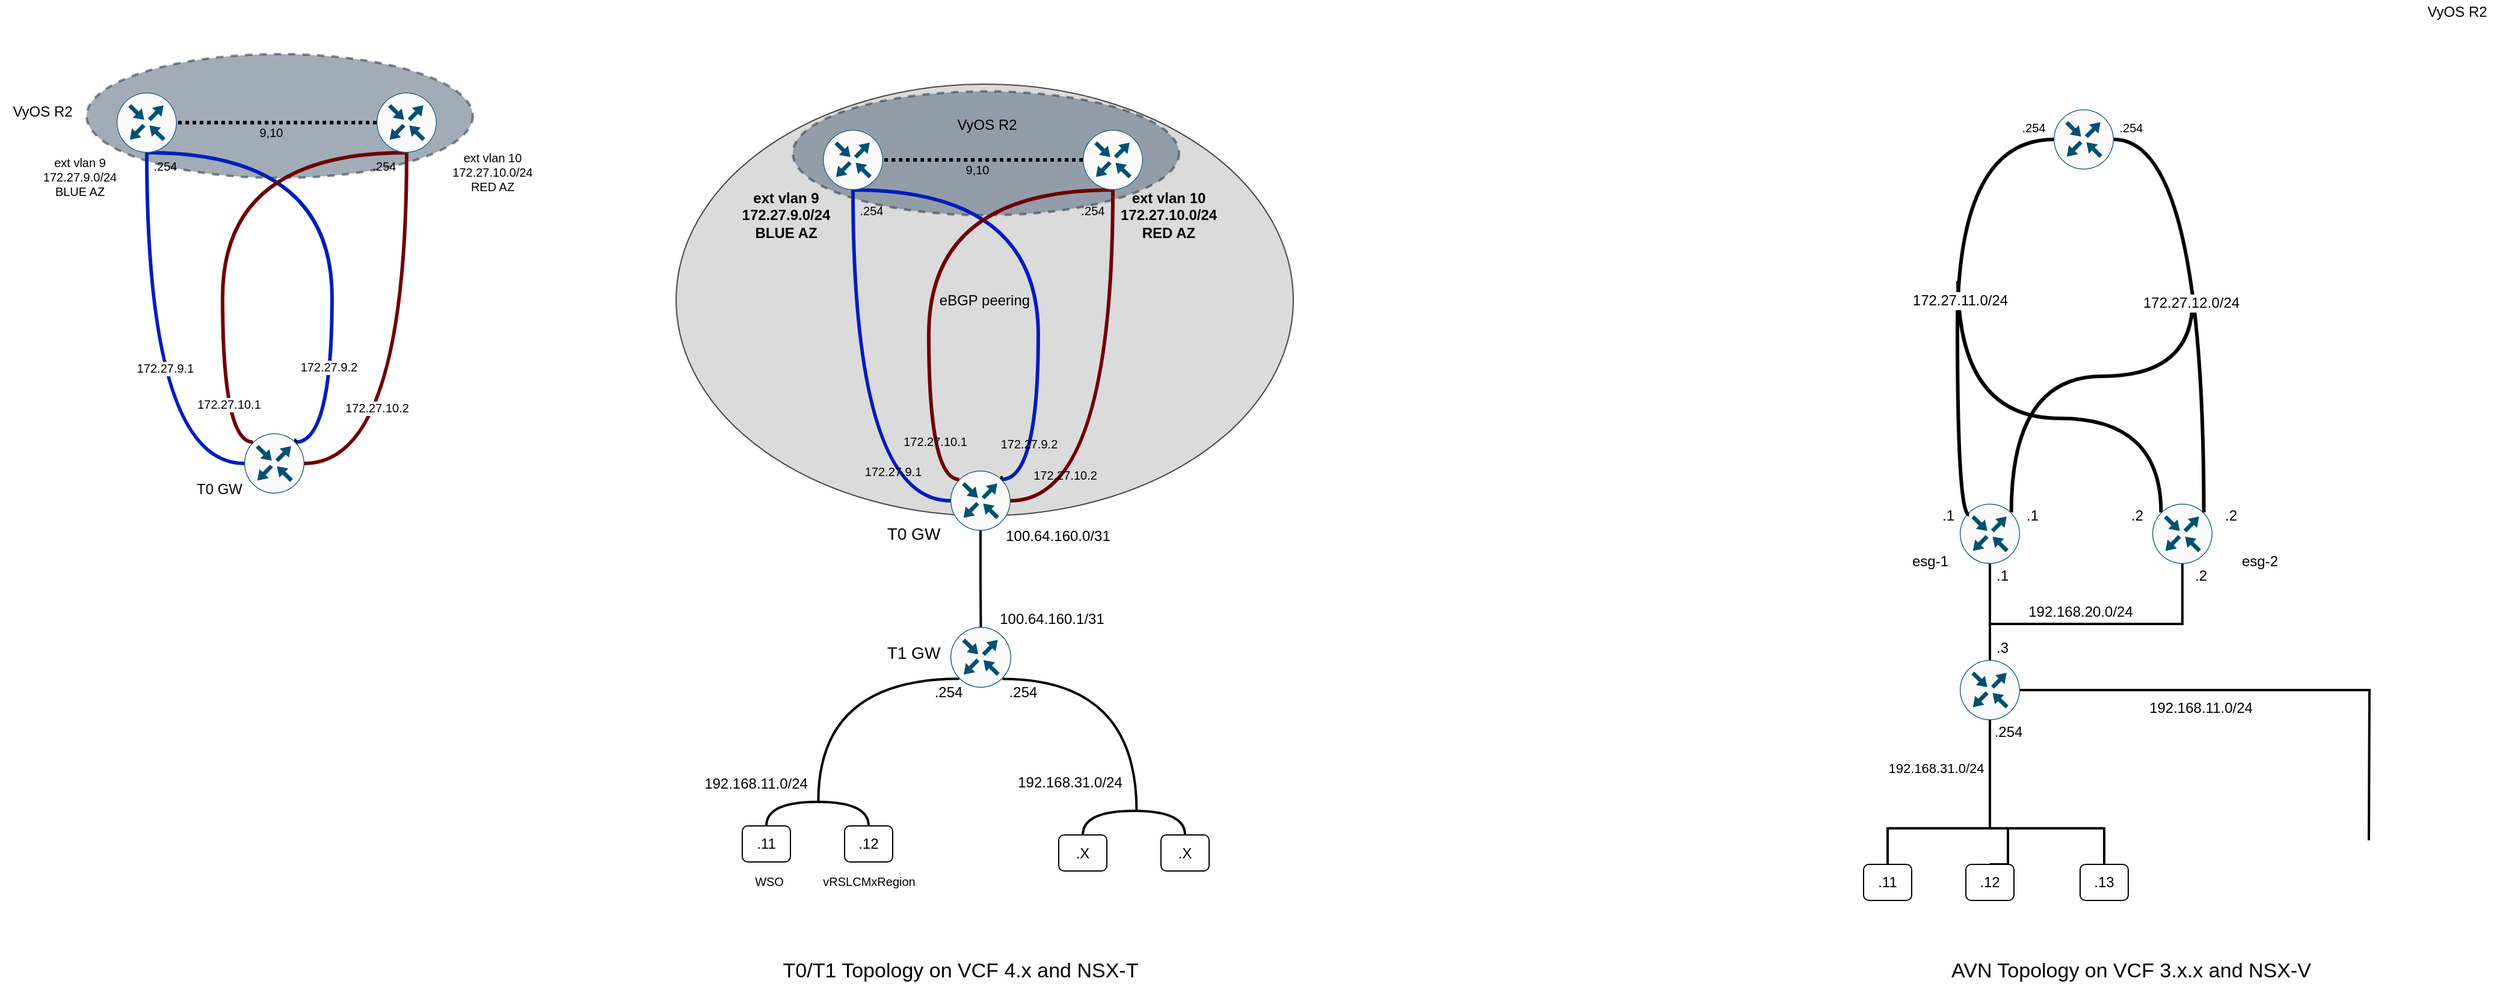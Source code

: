 <mxfile>
    <diagram id="oJ8khJkZnTEupk3_W70y" name="Page-1">
        <mxGraphModel dx="2991" dy="794" grid="0" gridSize="10" guides="1" tooltips="1" connect="1" arrows="1" fold="1" page="1" pageScale="1" pageWidth="1654" pageHeight="1169" background="none" math="0" shadow="0">
            <root>
                <mxCell id="0"/>
                <mxCell id="1" parent="0"/>
                <mxCell id="172" value="eBGP peering" style="ellipse;whiteSpace=wrap;html=1;fillColor=#CCCCCC;opacity=70;align=center;" parent="1" vertex="1">
                    <mxGeometry x="79" y="394" width="513" height="359" as="geometry"/>
                </mxCell>
                <mxCell id="148" value="" style="ellipse;whiteSpace=wrap;html=1;rounded=1;shadow=0;dashed=1;fontSize=10;strokeWidth=2;strokeColor=#314354;fontColor=#ffffff;fillColor=#647687;opacity=60;" parent="1" vertex="1">
                    <mxGeometry x="176" y="400" width="321" height="103" as="geometry"/>
                </mxCell>
                <mxCell id="8" style="edgeStyle=orthogonalEdgeStyle;rounded=0;orthogonalLoop=1;jettySize=auto;html=1;exitX=0.5;exitY=1;exitDx=0;exitDy=0;exitPerimeter=0;endArrow=none;endFill=0;strokeWidth=2;" parent="1" source="2" target="12" edge="1">
                    <mxGeometry relative="1" as="geometry">
                        <mxPoint x="1136" y="1043.029" as="targetPoint"/>
                        <Array as="points">
                            <mxPoint x="1171" y="1013"/>
                            <mxPoint x="1086" y="1013"/>
                        </Array>
                    </mxGeometry>
                </mxCell>
                <mxCell id="9" value="192.168.31.0/24" style="edgeLabel;html=1;align=center;verticalAlign=middle;resizable=0;points=[];" parent="8" vertex="1" connectable="0">
                    <mxGeometry x="-0.415" y="-2" relative="1" as="geometry">
                        <mxPoint x="-43" y="-20" as="offset"/>
                    </mxGeometry>
                </mxCell>
                <mxCell id="15" style="edgeStyle=orthogonalEdgeStyle;rounded=0;orthogonalLoop=1;jettySize=auto;html=1;entryX=0.5;entryY=0;entryDx=0;entryDy=0;endArrow=none;endFill=0;strokeWidth=2;" parent="1" source="2" target="13" edge="1">
                    <mxGeometry relative="1" as="geometry">
                        <Array as="points">
                            <mxPoint x="1171" y="1013"/>
                            <mxPoint x="1186" y="1013"/>
                        </Array>
                    </mxGeometry>
                </mxCell>
                <mxCell id="16" style="edgeStyle=orthogonalEdgeStyle;rounded=0;orthogonalLoop=1;jettySize=auto;html=1;exitX=0.5;exitY=1;exitDx=0;exitDy=0;exitPerimeter=0;endArrow=none;endFill=0;strokeWidth=2;" parent="1" source="2" target="14" edge="1">
                    <mxGeometry relative="1" as="geometry">
                        <Array as="points">
                            <mxPoint x="1171" y="1013"/>
                            <mxPoint x="1266" y="1013"/>
                        </Array>
                    </mxGeometry>
                </mxCell>
                <mxCell id="23" style="edgeStyle=orthogonalEdgeStyle;rounded=0;orthogonalLoop=1;jettySize=auto;html=1;endArrow=none;endFill=0;exitX=0.5;exitY=0;exitDx=0;exitDy=0;exitPerimeter=0;strokeWidth=2;" parent="1" source="2" target="22" edge="1">
                    <mxGeometry relative="1" as="geometry">
                        <Array as="points">
                            <mxPoint x="1171" y="843"/>
                            <mxPoint x="1331" y="843"/>
                        </Array>
                    </mxGeometry>
                </mxCell>
                <mxCell id="28" style="edgeStyle=orthogonalEdgeStyle;rounded=0;orthogonalLoop=1;jettySize=auto;html=1;exitX=1;exitY=0.5;exitDx=0;exitDy=0;exitPerimeter=0;endArrow=none;endFill=0;strokeWidth=2;" parent="1" source="2" edge="1">
                    <mxGeometry relative="1" as="geometry">
                        <mxPoint x="1486" y="1023" as="targetPoint"/>
                    </mxGeometry>
                </mxCell>
                <mxCell id="2" value="" style="points=[[0.5,0,0],[1,0.5,0],[0.5,1,0],[0,0.5,0],[0.145,0.145,0],[0.856,0.145,0],[0.855,0.856,0],[0.145,0.855,0]];verticalLabelPosition=bottom;html=1;verticalAlign=top;aspect=fixed;align=center;pointerEvents=1;shape=mxgraph.cisco19.rect;prIcon=router;fillColor=#FAFAFA;strokeColor=#005073;" parent="1" vertex="1">
                    <mxGeometry x="1146" y="873" width="50" height="50" as="geometry"/>
                </mxCell>
                <mxCell id="6" value="" style="edgeStyle=orthogonalEdgeStyle;rounded=0;orthogonalLoop=1;jettySize=auto;html=1;endArrow=none;endFill=0;strokeWidth=2;" parent="1" source="3" target="2" edge="1">
                    <mxGeometry relative="1" as="geometry"/>
                </mxCell>
                <mxCell id="127" style="edgeStyle=orthogonalEdgeStyle;curved=1;rounded=0;orthogonalLoop=1;jettySize=auto;html=1;exitX=0.856;exitY=0.145;exitDx=0;exitDy=0;exitPerimeter=0;fontSize=10;endArrow=none;endFill=0;strokeWidth=3;" parent="1" source="3" edge="1">
                    <mxGeometry relative="1" as="geometry">
                        <mxPoint x="1339.5" y="573.833" as="targetPoint"/>
                        <Array as="points">
                            <mxPoint x="1189" y="637"/>
                            <mxPoint x="1340" y="637"/>
                        </Array>
                    </mxGeometry>
                </mxCell>
                <mxCell id="3" value="" style="points=[[0.5,0,0],[1,0.5,0],[0.5,1,0],[0,0.5,0],[0.145,0.145,0],[0.856,0.145,0],[0.855,0.856,0],[0.145,0.855,0]];verticalLabelPosition=bottom;html=1;verticalAlign=top;aspect=fixed;align=center;pointerEvents=1;shape=mxgraph.cisco19.rect;prIcon=router;fillColor=#FAFAFA;strokeColor=#005073;" parent="1" vertex="1">
                    <mxGeometry x="1146" y="743" width="50" height="50" as="geometry"/>
                </mxCell>
                <mxCell id="12" value=".11" style="rounded=1;whiteSpace=wrap;html=1;" parent="1" vertex="1">
                    <mxGeometry x="1066" y="1043" width="40" height="30" as="geometry"/>
                </mxCell>
                <mxCell id="13" value=".12" style="rounded=1;whiteSpace=wrap;html=1;" parent="1" vertex="1">
                    <mxGeometry x="1151" y="1043" width="40" height="30" as="geometry"/>
                </mxCell>
                <mxCell id="14" value=".13" style="rounded=1;whiteSpace=wrap;html=1;" parent="1" vertex="1">
                    <mxGeometry x="1246" y="1043" width="40" height="30" as="geometry"/>
                </mxCell>
                <mxCell id="17" value="T1 GW" style="text;html=1;align=center;verticalAlign=middle;resizable=0;points=[];autosize=1;strokeColor=none;fontSize=14;" parent="1" vertex="1">
                    <mxGeometry x="249" y="856" width="54" height="21" as="geometry"/>
                </mxCell>
                <mxCell id="19" value="esg-1" style="text;html=1;align=center;verticalAlign=middle;resizable=0;points=[];autosize=1;strokeColor=none;" parent="1" vertex="1">
                    <mxGeometry x="1096" y="781" width="50" height="20" as="geometry"/>
                </mxCell>
                <mxCell id="20" value=".254" style="text;html=1;align=center;verticalAlign=middle;resizable=0;points=[];autosize=1;strokeColor=none;" parent="1" vertex="1">
                    <mxGeometry x="1166" y="923" width="40" height="20" as="geometry"/>
                </mxCell>
                <mxCell id="21" value=".3" style="text;html=1;align=center;verticalAlign=middle;resizable=0;points=[];autosize=1;strokeColor=none;" parent="1" vertex="1">
                    <mxGeometry x="1166" y="853" width="30" height="20" as="geometry"/>
                </mxCell>
                <mxCell id="128" style="edgeStyle=orthogonalEdgeStyle;curved=1;rounded=0;orthogonalLoop=1;jettySize=auto;html=1;exitX=0.145;exitY=0.145;exitDx=0;exitDy=0;exitPerimeter=0;fontSize=10;endArrow=none;endFill=0;strokeWidth=3;" parent="1" source="22" edge="1">
                    <mxGeometry relative="1" as="geometry">
                        <mxPoint x="1144.5" y="558" as="targetPoint"/>
                        <Array as="points">
                            <mxPoint x="1313" y="672"/>
                            <mxPoint x="1145" y="672"/>
                        </Array>
                    </mxGeometry>
                </mxCell>
                <mxCell id="22" value="" style="points=[[0.5,0,0],[1,0.5,0],[0.5,1,0],[0,0.5,0],[0.145,0.145,0],[0.856,0.145,0],[0.855,0.856,0],[0.145,0.855,0]];verticalLabelPosition=bottom;html=1;verticalAlign=top;aspect=fixed;align=center;pointerEvents=1;shape=mxgraph.cisco19.rect;prIcon=router;fillColor=#FAFAFA;strokeColor=#005073;" parent="1" vertex="1">
                    <mxGeometry x="1306" y="743" width="50" height="50" as="geometry"/>
                </mxCell>
                <mxCell id="24" value="192.168.20.0/24" style="text;html=1;align=center;verticalAlign=middle;resizable=0;points=[];autosize=1;strokeColor=none;" parent="1" vertex="1">
                    <mxGeometry x="1196" y="823" width="100" height="20" as="geometry"/>
                </mxCell>
                <mxCell id="25" value="esg-2" style="text;html=1;align=center;verticalAlign=middle;resizable=0;points=[];autosize=1;strokeColor=none;" parent="1" vertex="1">
                    <mxGeometry x="1370" y="781" width="50" height="20" as="geometry"/>
                </mxCell>
                <mxCell id="26" value=".1" style="text;html=1;align=center;verticalAlign=middle;resizable=0;points=[];autosize=1;strokeColor=none;strokeWidth=2;" parent="1" vertex="1">
                    <mxGeometry x="1166" y="793" width="30" height="20" as="geometry"/>
                </mxCell>
                <mxCell id="27" value=".2" style="text;html=1;align=center;verticalAlign=middle;resizable=0;points=[];autosize=1;strokeColor=none;" parent="1" vertex="1">
                    <mxGeometry x="1331" y="793" width="30" height="20" as="geometry"/>
                </mxCell>
                <mxCell id="29" value="192.168.11.0/24" style="text;html=1;align=center;verticalAlign=middle;resizable=0;points=[];autosize=1;strokeColor=none;" parent="1" vertex="1">
                    <mxGeometry x="1296" y="903" width="100" height="20" as="geometry"/>
                </mxCell>
                <mxCell id="123" style="edgeStyle=orthogonalEdgeStyle;curved=1;rounded=0;orthogonalLoop=1;jettySize=auto;html=1;exitX=1;exitY=0.5;exitDx=0;exitDy=0;exitPerimeter=0;fontSize=10;endArrow=none;endFill=0;strokeWidth=3;entryX=0.856;entryY=0.145;entryDx=0;entryDy=0;entryPerimeter=0;" parent="1" source="30" target="22" edge="1">
                    <mxGeometry relative="1" as="geometry"/>
                </mxCell>
                <mxCell id="130" value="&lt;span style=&quot;font-size: 12px&quot;&gt;172.27.12.0/24&lt;/span&gt;" style="edgeLabel;html=1;align=center;verticalAlign=middle;resizable=0;points=[];fontSize=10;" parent="123" vertex="1" connectable="0">
                    <mxGeometry x="-0.198" y="-18" relative="1" as="geometry">
                        <mxPoint x="7" y="56" as="offset"/>
                    </mxGeometry>
                </mxCell>
                <mxCell id="125" style="edgeStyle=orthogonalEdgeStyle;curved=1;rounded=0;orthogonalLoop=1;jettySize=auto;html=1;exitX=0;exitY=0.5;exitDx=0;exitDy=0;exitPerimeter=0;entryX=1.089;entryY=0.458;entryDx=0;entryDy=0;entryPerimeter=0;fontSize=10;endArrow=none;endFill=0;strokeWidth=3;" parent="1" source="30" target="36" edge="1">
                    <mxGeometry relative="1" as="geometry">
                        <Array as="points">
                            <mxPoint x="1144" y="440"/>
                            <mxPoint x="1144" y="752"/>
                        </Array>
                    </mxGeometry>
                </mxCell>
                <mxCell id="129" value="&lt;span style=&quot;font-size: 12px&quot;&gt;172.27.11.0/24&lt;/span&gt;" style="edgeLabel;html=1;align=center;verticalAlign=middle;resizable=0;points=[];fontSize=10;" parent="125" vertex="1" connectable="0">
                    <mxGeometry x="-0.127" y="3" relative="1" as="geometry">
                        <mxPoint x="-1" y="38" as="offset"/>
                    </mxGeometry>
                </mxCell>
                <mxCell id="30" value="" style="points=[[0.5,0,0],[1,0.5,0],[0.5,1,0],[0,0.5,0],[0.145,0.145,0],[0.856,0.145,0],[0.855,0.856,0],[0.145,0.855,0]];verticalLabelPosition=bottom;html=1;verticalAlign=top;aspect=fixed;align=center;pointerEvents=1;shape=mxgraph.cisco19.rect;prIcon=router;fillColor=#FAFAFA;strokeColor=#005073;" parent="1" vertex="1">
                    <mxGeometry x="1224" y="415" width="50" height="50" as="geometry"/>
                </mxCell>
                <mxCell id="36" value=".1" style="text;html=1;align=center;verticalAlign=middle;resizable=0;points=[];autosize=1;strokeColor=none;" parent="1" vertex="1">
                    <mxGeometry x="1121" y="743" width="30" height="20" as="geometry"/>
                </mxCell>
                <mxCell id="37" value=".1" style="text;html=1;align=center;verticalAlign=middle;resizable=0;points=[];autosize=1;strokeColor=none;" parent="1" vertex="1">
                    <mxGeometry x="1191" y="743" width="30" height="20" as="geometry"/>
                </mxCell>
                <mxCell id="39" value=".2" style="text;html=1;align=center;verticalAlign=middle;resizable=0;points=[];autosize=1;strokeColor=none;" parent="1" vertex="1">
                    <mxGeometry x="1278" y="743" width="30" height="20" as="geometry"/>
                </mxCell>
                <mxCell id="41" value="VyOS R2" style="text;html=1;align=center;verticalAlign=middle;resizable=0;points=[];autosize=1;strokeColor=none;" parent="1" vertex="1">
                    <mxGeometry x="1524" y="324" width="70" height="20" as="geometry"/>
                </mxCell>
                <mxCell id="43" value=".2" style="text;html=1;align=center;verticalAlign=middle;resizable=0;points=[];autosize=1;strokeColor=none;" parent="1" vertex="1">
                    <mxGeometry x="1356" y="743" width="30" height="20" as="geometry"/>
                </mxCell>
                <mxCell id="46" value="&lt;span style=&quot;font-size: 17px;&quot;&gt;AVN Topology on VCF 3.x.x and NSX-V&lt;/span&gt;" style="text;html=1;align=center;verticalAlign=middle;resizable=0;points=[];autosize=1;strokeColor=none;fontSize=17;" parent="1" vertex="1">
                    <mxGeometry x="1133" y="1120" width="309" height="24" as="geometry"/>
                </mxCell>
                <mxCell id="87" style="edgeStyle=orthogonalEdgeStyle;rounded=0;orthogonalLoop=1;jettySize=auto;html=1;exitX=0.145;exitY=0.855;exitDx=0;exitDy=0;exitPerimeter=0;fontSize=10;endArrow=none;endFill=0;strokeWidth=2;curved=1;entryX=1.022;entryY=1.217;entryDx=0;entryDy=0;entryPerimeter=0;" parent="1" source="52" target="69" edge="1">
                    <mxGeometry relative="1" as="geometry">
                        <mxPoint x="167" y="991" as="targetPoint"/>
                    </mxGeometry>
                </mxCell>
                <mxCell id="92" style="edgeStyle=orthogonalEdgeStyle;rounded=0;orthogonalLoop=1;jettySize=auto;html=1;exitX=0.855;exitY=0.856;exitDx=0;exitDy=0;exitPerimeter=0;fontSize=10;endArrow=none;endFill=0;strokeWidth=2;curved=1;" parent="1" source="52" edge="1">
                    <mxGeometry relative="1" as="geometry">
                        <mxPoint x="461.724" y="999.414" as="targetPoint"/>
                    </mxGeometry>
                </mxCell>
                <mxCell id="52" value="" style="points=[[0.5,0,0],[1,0.5,0],[0.5,1,0],[0,0.5,0],[0.145,0.145,0],[0.856,0.145,0],[0.855,0.856,0],[0.145,0.855,0]];verticalLabelPosition=bottom;html=1;verticalAlign=top;aspect=fixed;align=center;pointerEvents=1;shape=mxgraph.cisco19.rect;prIcon=router;fillColor=#FAFAFA;strokeColor=#005073;" parent="1" vertex="1">
                    <mxGeometry x="307" y="845.5" width="50.5" height="50.5" as="geometry"/>
                </mxCell>
                <mxCell id="53" value="" style="edgeStyle=orthogonalEdgeStyle;rounded=0;orthogonalLoop=1;jettySize=auto;html=1;endArrow=none;endFill=0;strokeWidth=2;" parent="1" source="55" target="52" edge="1">
                    <mxGeometry relative="1" as="geometry"/>
                </mxCell>
                <mxCell id="140" style="edgeStyle=orthogonalEdgeStyle;curved=1;rounded=0;orthogonalLoop=1;jettySize=auto;html=1;exitX=1;exitY=0.5;exitDx=0;exitDy=0;exitPerimeter=0;entryX=0.5;entryY=1;entryDx=0;entryDy=0;entryPerimeter=0;fontSize=10;endArrow=none;endFill=0;strokeWidth=3;fillColor=#a20025;strokeColor=#6F0000;" parent="1" source="55" target="136" edge="1">
                    <mxGeometry relative="1" as="geometry"/>
                </mxCell>
                <mxCell id="147" value="172.27.10.2" style="edgeLabel;html=1;align=center;verticalAlign=middle;resizable=0;points=[];fontSize=10;labelBackgroundColor=none;" parent="140" vertex="1" connectable="0">
                    <mxGeometry x="0.3" y="6" relative="1" as="geometry">
                        <mxPoint x="-34" y="117" as="offset"/>
                    </mxGeometry>
                </mxCell>
                <mxCell id="55" value="" style="points=[[0.5,0,0],[1,0.5,0],[0.5,1,0],[0,0.5,0],[0.145,0.145,0],[0.856,0.145,0],[0.855,0.856,0],[0.145,0.855,0]];verticalLabelPosition=bottom;html=1;verticalAlign=top;aspect=fixed;align=center;pointerEvents=1;shape=mxgraph.cisco19.rect;prIcon=router;fillColor=#FAFAFA;strokeColor=#005073;" parent="1" vertex="1">
                    <mxGeometry x="307" y="715.5" width="50" height="50" as="geometry"/>
                </mxCell>
                <mxCell id="85" style="edgeStyle=orthogonalEdgeStyle;rounded=0;orthogonalLoop=1;jettySize=auto;html=1;exitX=0.5;exitY=0;exitDx=0;exitDy=0;entryX=0.5;entryY=0;entryDx=0;entryDy=0;fontSize=10;endArrow=none;endFill=0;strokeWidth=2;curved=1;" parent="1" source="56" target="57" edge="1">
                    <mxGeometry relative="1" as="geometry"/>
                </mxCell>
                <mxCell id="56" value=".11" style="rounded=1;whiteSpace=wrap;html=1;" parent="1" vertex="1">
                    <mxGeometry x="134" y="1011" width="40" height="30" as="geometry"/>
                </mxCell>
                <mxCell id="57" value=".12" style="rounded=1;whiteSpace=wrap;html=1;" parent="1" vertex="1">
                    <mxGeometry x="219" y="1011" width="40" height="30" as="geometry"/>
                </mxCell>
                <mxCell id="60" value=".254" style="text;html=1;align=center;verticalAlign=middle;resizable=0;points=[];autosize=1;strokeColor=none;" parent="1" vertex="1">
                    <mxGeometry x="285" y="890" width="40" height="20" as="geometry"/>
                </mxCell>
                <mxCell id="61" value="100.64.160.1/31" style="text;html=1;align=center;verticalAlign=middle;resizable=0;points=[];autosize=1;strokeColor=none;" parent="1" vertex="1">
                    <mxGeometry x="342" y="830" width="97" height="18" as="geometry"/>
                </mxCell>
                <mxCell id="69" value="192.168.11.0/24" style="text;html=1;align=center;verticalAlign=middle;resizable=0;points=[];autosize=1;strokeColor=none;" parent="1" vertex="1">
                    <mxGeometry x="95" y="966" width="100" height="20" as="geometry"/>
                </mxCell>
                <mxCell id="139" style="edgeStyle=orthogonalEdgeStyle;curved=1;rounded=0;orthogonalLoop=1;jettySize=auto;html=1;exitX=0.5;exitY=1;exitDx=0;exitDy=0;exitPerimeter=0;entryX=0.856;entryY=0.145;entryDx=0;entryDy=0;entryPerimeter=0;fontSize=10;endArrow=none;endFill=0;strokeWidth=3;fillColor=#0050ef;strokeColor=#001DBC;" parent="1" source="71" target="55" edge="1">
                    <mxGeometry relative="1" as="geometry">
                        <Array as="points">
                            <mxPoint x="380" y="482"/>
                            <mxPoint x="380" y="723"/>
                        </Array>
                    </mxGeometry>
                </mxCell>
                <mxCell id="146" value="172.27.9.2" style="edgeLabel;html=1;align=center;verticalAlign=middle;resizable=0;points=[];fontSize=10;labelBackgroundColor=none;" parent="139" vertex="1" connectable="0">
                    <mxGeometry x="0.498" y="-1" relative="1" as="geometry">
                        <mxPoint x="-7" y="46" as="offset"/>
                    </mxGeometry>
                </mxCell>
                <mxCell id="141" style="edgeStyle=orthogonalEdgeStyle;curved=1;rounded=0;orthogonalLoop=1;jettySize=auto;html=1;exitX=0.5;exitY=1;exitDx=0;exitDy=0;exitPerimeter=0;entryX=0;entryY=0.5;entryDx=0;entryDy=0;entryPerimeter=0;fontSize=10;endArrow=none;endFill=0;strokeWidth=3;fillColor=#0050ef;strokeColor=#001DBC;" parent="1" source="71" target="55" edge="1">
                    <mxGeometry relative="1" as="geometry"/>
                </mxCell>
                <mxCell id="144" value="172.27.9.1" style="edgeLabel;html=1;align=center;verticalAlign=middle;resizable=0;points=[];fontSize=10;labelBackgroundColor=none;" parent="141" vertex="1" connectable="0">
                    <mxGeometry x="-0.165" y="8" relative="1" as="geometry">
                        <mxPoint x="25" y="92" as="offset"/>
                    </mxGeometry>
                </mxCell>
                <mxCell id="71" value="" style="points=[[0.5,0,0],[1,0.5,0],[0.5,1,0],[0,0.5,0],[0.145,0.145,0],[0.856,0.145,0],[0.855,0.856,0],[0.145,0.855,0]];verticalLabelPosition=bottom;html=1;verticalAlign=top;aspect=fixed;align=center;pointerEvents=1;shape=mxgraph.cisco19.rect;prIcon=router;fillColor=#FAFAFA;strokeColor=#005073;" parent="1" vertex="1">
                    <mxGeometry x="201" y="432" width="50" height="50" as="geometry"/>
                </mxCell>
                <mxCell id="78" value="VyOS R2" style="text;html=1;align=center;verticalAlign=middle;resizable=0;points=[];autosize=1;strokeColor=none;" parent="1" vertex="1">
                    <mxGeometry x="301.5" y="418" width="70" height="20" as="geometry"/>
                </mxCell>
                <mxCell id="80" value="WSO" style="text;html=1;align=center;verticalAlign=middle;resizable=0;points=[];autosize=1;strokeColor=none;fontSize=10;" parent="1" vertex="1">
                    <mxGeometry x="139" y="1048.5" width="34" height="16" as="geometry"/>
                </mxCell>
                <mxCell id="81" value="vRSLCMxRegion" style="text;html=1;align=center;verticalAlign=middle;resizable=0;points=[];autosize=1;strokeColor=none;fontSize=10;" parent="1" vertex="1">
                    <mxGeometry x="195" y="1048.5" width="87" height="16" as="geometry"/>
                </mxCell>
                <mxCell id="89" style="edgeStyle=orthogonalEdgeStyle;rounded=0;orthogonalLoop=1;jettySize=auto;html=1;exitX=0.5;exitY=0;exitDx=0;exitDy=0;entryX=0.5;entryY=0;entryDx=0;entryDy=0;fontSize=10;endArrow=none;endFill=0;strokeWidth=2;curved=1;" parent="1" source="90" target="91" edge="1">
                    <mxGeometry relative="1" as="geometry"/>
                </mxCell>
                <mxCell id="90" value=".X" style="rounded=1;whiteSpace=wrap;html=1;" parent="1" vertex="1">
                    <mxGeometry x="397" y="1018.5" width="40" height="30" as="geometry"/>
                </mxCell>
                <mxCell id="91" value=".X" style="rounded=1;whiteSpace=wrap;html=1;" parent="1" vertex="1">
                    <mxGeometry x="482" y="1018.5" width="40" height="30" as="geometry"/>
                </mxCell>
                <mxCell id="93" value=".254" style="text;html=1;align=center;verticalAlign=middle;resizable=0;points=[];autosize=1;strokeColor=none;" parent="1" vertex="1">
                    <mxGeometry x="347" y="890" width="40" height="20" as="geometry"/>
                </mxCell>
                <mxCell id="94" value="192.168.31.0/24" style="text;html=1;align=center;verticalAlign=middle;resizable=0;points=[];autosize=1;strokeColor=none;" parent="1" vertex="1">
                    <mxGeometry x="357" y="966" width="97" height="18" as="geometry"/>
                </mxCell>
                <mxCell id="95" value="T0 GW" style="text;html=1;align=center;verticalAlign=middle;resizable=0;points=[];autosize=1;strokeColor=none;fontSize=14;" parent="1" vertex="1">
                    <mxGeometry x="249" y="757.5" width="54" height="21" as="geometry"/>
                </mxCell>
                <mxCell id="96" value="100.64.160.0/31" style="text;html=1;align=center;verticalAlign=middle;resizable=0;points=[];autosize=1;strokeColor=none;" parent="1" vertex="1">
                    <mxGeometry x="347" y="760.5" width="97" height="18" as="geometry"/>
                </mxCell>
                <mxCell id="100" style="edgeStyle=none;rounded=0;orthogonalLoop=1;jettySize=auto;html=1;exitX=0.856;exitY=0.145;exitDx=0;exitDy=0;exitPerimeter=0;entryX=0.845;entryY=0.09;entryDx=0;entryDy=0;entryPerimeter=0;fontSize=10;endArrow=none;endFill=0;strokeWidth=2;" parent="1" source="55" target="55" edge="1">
                    <mxGeometry relative="1" as="geometry"/>
                </mxCell>
                <mxCell id="116" value=".254" style="text;html=1;align=center;verticalAlign=middle;resizable=0;points=[];autosize=1;strokeColor=none;fontSize=10;fontColor=#000000;" parent="1" vertex="1">
                    <mxGeometry x="410" y="491" width="29" height="16" as="geometry"/>
                </mxCell>
                <mxCell id="119" value=".254" style="text;html=1;align=center;verticalAlign=middle;resizable=0;points=[];autosize=1;strokeColor=none;fontSize=10;fontColor=#000000;" parent="1" vertex="1">
                    <mxGeometry x="226" y="491" width="29" height="16" as="geometry"/>
                </mxCell>
                <mxCell id="131" value=".254" style="text;html=1;align=center;verticalAlign=middle;resizable=0;points=[];autosize=1;strokeColor=none;fontSize=10;" parent="1" vertex="1">
                    <mxGeometry x="1273" y="422" width="29" height="16" as="geometry"/>
                </mxCell>
                <mxCell id="132" value=".254" style="text;html=1;align=center;verticalAlign=middle;resizable=0;points=[];autosize=1;strokeColor=none;fontSize=10;" parent="1" vertex="1">
                    <mxGeometry x="1192" y="422" width="29" height="16" as="geometry"/>
                </mxCell>
                <mxCell id="133" value="&lt;span style=&quot;font-size: 17px&quot;&gt;T0/T1 Topology on VCF 4.x and NSX-T&lt;/span&gt;" style="text;html=1;align=center;verticalAlign=middle;resizable=0;points=[];autosize=1;strokeColor=none;fontSize=17;" parent="1" vertex="1">
                    <mxGeometry x="162" y="1120" width="305" height="24" as="geometry"/>
                </mxCell>
                <mxCell id="138" style="edgeStyle=orthogonalEdgeStyle;curved=1;rounded=0;orthogonalLoop=1;jettySize=auto;html=1;exitX=0.5;exitY=1;exitDx=0;exitDy=0;exitPerimeter=0;entryX=0.145;entryY=0.145;entryDx=0;entryDy=0;entryPerimeter=0;fontSize=10;endArrow=none;endFill=0;strokeWidth=3;fillColor=#a20025;strokeColor=#6F0000;" parent="1" source="136" target="55" edge="1">
                    <mxGeometry relative="1" as="geometry">
                        <Array as="points">
                            <mxPoint x="289" y="482"/>
                            <mxPoint x="289" y="723"/>
                        </Array>
                    </mxGeometry>
                </mxCell>
                <mxCell id="145" value="172.27.10.1" style="edgeLabel;html=1;align=center;verticalAlign=middle;resizable=0;points=[];fontSize=10;labelBackgroundColor=none;" parent="138" vertex="1" connectable="0">
                    <mxGeometry x="0.694" y="1" relative="1" as="geometry">
                        <mxPoint x="4" y="7" as="offset"/>
                    </mxGeometry>
                </mxCell>
                <mxCell id="149" style="edgeStyle=orthogonalEdgeStyle;curved=1;rounded=0;orthogonalLoop=1;jettySize=auto;html=1;entryX=1;entryY=0.5;entryDx=0;entryDy=0;entryPerimeter=0;fontSize=10;endArrow=none;endFill=0;strokeWidth=3;dashed=1;dashPattern=1 1;" parent="1" source="136" target="71" edge="1">
                    <mxGeometry relative="1" as="geometry"/>
                </mxCell>
                <mxCell id="150" value="9,10" style="edgeLabel;html=1;align=center;verticalAlign=middle;resizable=0;points=[];fontSize=10;labelBackgroundColor=none;" parent="149" vertex="1" connectable="0">
                    <mxGeometry x="0.245" relative="1" as="geometry">
                        <mxPoint x="15" y="8" as="offset"/>
                    </mxGeometry>
                </mxCell>
                <mxCell id="136" value="" style="points=[[0.5,0,0],[1,0.5,0],[0.5,1,0],[0,0.5,0],[0.145,0.145,0],[0.856,0.145,0],[0.855,0.856,0],[0.145,0.855,0]];verticalLabelPosition=bottom;html=1;verticalAlign=top;aspect=fixed;align=center;pointerEvents=1;shape=mxgraph.cisco19.rect;prIcon=router;fillColor=#FAFAFA;strokeColor=#005073;" parent="1" vertex="1">
                    <mxGeometry x="417" y="432" width="50" height="50" as="geometry"/>
                </mxCell>
                <mxCell id="142" value="ext vlan 9&lt;br style=&quot;font-size: 12px;&quot;&gt;172.27.9.0/24&lt;br style=&quot;font-size: 12px;&quot;&gt;BLUE AZ" style="text;html=1;align=center;verticalAlign=middle;resizable=0;points=[];autosize=1;strokeColor=none;fontSize=12;fontColor=#000000;fontStyle=1" parent="1" vertex="1">
                    <mxGeometry x="128" y="480" width="83" height="46" as="geometry"/>
                </mxCell>
                <mxCell id="143" value="ext vlan 10&lt;br style=&quot;font-size: 12px;&quot;&gt;172.27.10.0/24&lt;br style=&quot;font-size: 12px;&quot;&gt;RED AZ" style="text;html=1;align=center;verticalAlign=middle;resizable=0;points=[];autosize=1;strokeColor=none;fontSize=12;fontColor=#000000;fontStyle=1" parent="1" vertex="1">
                    <mxGeometry x="443" y="480" width="90" height="46" as="geometry"/>
                </mxCell>
                <mxCell id="151" value="" style="ellipse;whiteSpace=wrap;html=1;rounded=1;shadow=0;dashed=1;fontSize=10;strokeWidth=2;strokeColor=#314354;fontColor=#ffffff;fillColor=#647687;opacity=60;" parent="1" vertex="1">
                    <mxGeometry x="-411" y="369" width="321" height="103" as="geometry"/>
                </mxCell>
                <mxCell id="152" style="edgeStyle=orthogonalEdgeStyle;curved=1;rounded=0;orthogonalLoop=1;jettySize=auto;html=1;exitX=1;exitY=0.5;exitDx=0;exitDy=0;exitPerimeter=0;entryX=0.5;entryY=1;entryDx=0;entryDy=0;entryPerimeter=0;fontSize=10;endArrow=none;endFill=0;strokeWidth=3;fillColor=#a20025;strokeColor=#6F0000;" parent="1" source="154" target="169" edge="1">
                    <mxGeometry relative="1" as="geometry"/>
                </mxCell>
                <mxCell id="153" value="172.27.10.2" style="edgeLabel;html=1;align=center;verticalAlign=middle;resizable=0;points=[];fontSize=10;" parent="152" vertex="1" connectable="0">
                    <mxGeometry x="0.3" y="6" relative="1" as="geometry">
                        <mxPoint x="-19" y="92" as="offset"/>
                    </mxGeometry>
                </mxCell>
                <mxCell id="154" value="" style="points=[[0.5,0,0],[1,0.5,0],[0.5,1,0],[0,0.5,0],[0.145,0.145,0],[0.856,0.145,0],[0.855,0.856,0],[0.145,0.855,0]];verticalLabelPosition=bottom;html=1;verticalAlign=top;aspect=fixed;align=center;pointerEvents=1;shape=mxgraph.cisco19.rect;prIcon=router;fillColor=#FAFAFA;strokeColor=#005073;" parent="1" vertex="1">
                    <mxGeometry x="-280" y="684.5" width="50" height="50" as="geometry"/>
                </mxCell>
                <mxCell id="155" style="edgeStyle=orthogonalEdgeStyle;curved=1;rounded=0;orthogonalLoop=1;jettySize=auto;html=1;exitX=0.5;exitY=1;exitDx=0;exitDy=0;exitPerimeter=0;entryX=0.856;entryY=0.145;entryDx=0;entryDy=0;entryPerimeter=0;fontSize=10;endArrow=none;endFill=0;strokeWidth=3;fillColor=#0050ef;strokeColor=#001DBC;" parent="1" source="159" target="154" edge="1">
                    <mxGeometry relative="1" as="geometry">
                        <Array as="points">
                            <mxPoint x="-207" y="451"/>
                            <mxPoint x="-207" y="692"/>
                        </Array>
                    </mxGeometry>
                </mxCell>
                <mxCell id="156" value="172.27.9.2" style="edgeLabel;html=1;align=center;verticalAlign=middle;resizable=0;points=[];fontSize=10;" parent="155" vertex="1" connectable="0">
                    <mxGeometry x="0.498" y="-1" relative="1" as="geometry">
                        <mxPoint x="-2" y="13" as="offset"/>
                    </mxGeometry>
                </mxCell>
                <mxCell id="157" style="edgeStyle=orthogonalEdgeStyle;curved=1;rounded=0;orthogonalLoop=1;jettySize=auto;html=1;exitX=0.5;exitY=1;exitDx=0;exitDy=0;exitPerimeter=0;entryX=0;entryY=0.5;entryDx=0;entryDy=0;entryPerimeter=0;fontSize=10;endArrow=none;endFill=0;strokeWidth=3;fillColor=#0050ef;strokeColor=#001DBC;" parent="1" source="159" target="154" edge="1">
                    <mxGeometry relative="1" as="geometry"/>
                </mxCell>
                <mxCell id="158" value="172.27.9.1" style="edgeLabel;html=1;align=center;verticalAlign=middle;resizable=0;points=[];fontSize=10;" parent="157" vertex="1" connectable="0">
                    <mxGeometry x="-0.165" y="8" relative="1" as="geometry">
                        <mxPoint x="7" y="37" as="offset"/>
                    </mxGeometry>
                </mxCell>
                <mxCell id="159" value="" style="points=[[0.5,0,0],[1,0.5,0],[0.5,1,0],[0,0.5,0],[0.145,0.145,0],[0.856,0.145,0],[0.855,0.856,0],[0.145,0.855,0]];verticalLabelPosition=bottom;html=1;verticalAlign=top;aspect=fixed;align=center;pointerEvents=1;shape=mxgraph.cisco19.rect;prIcon=router;fillColor=#FAFAFA;strokeColor=#005073;" parent="1" vertex="1">
                    <mxGeometry x="-386" y="401" width="50" height="50" as="geometry"/>
                </mxCell>
                <mxCell id="160" value="VyOS R2" style="text;html=1;align=center;verticalAlign=middle;resizable=0;points=[];autosize=1;strokeColor=none;" parent="1" vertex="1">
                    <mxGeometry x="-483" y="407" width="70" height="20" as="geometry"/>
                </mxCell>
                <mxCell id="161" value="T0 GW" style="text;html=1;align=center;verticalAlign=middle;resizable=0;points=[];autosize=1;strokeColor=none;" parent="1" vertex="1">
                    <mxGeometry x="-325" y="722" width="48" height="18" as="geometry"/>
                </mxCell>
                <mxCell id="162" style="edgeStyle=none;rounded=0;orthogonalLoop=1;jettySize=auto;html=1;exitX=0.856;exitY=0.145;exitDx=0;exitDy=0;exitPerimeter=0;entryX=0.845;entryY=0.09;entryDx=0;entryDy=0;entryPerimeter=0;fontSize=10;endArrow=none;endFill=0;strokeWidth=2;" parent="1" source="154" target="154" edge="1">
                    <mxGeometry relative="1" as="geometry"/>
                </mxCell>
                <mxCell id="163" value=".254" style="text;html=1;align=center;verticalAlign=middle;resizable=0;points=[];autosize=1;strokeColor=none;fontSize=10;" parent="1" vertex="1">
                    <mxGeometry x="-179" y="454" width="29" height="16" as="geometry"/>
                </mxCell>
                <mxCell id="164" value=".254" style="text;html=1;align=center;verticalAlign=middle;resizable=0;points=[];autosize=1;strokeColor=none;fontSize=10;" parent="1" vertex="1">
                    <mxGeometry x="-361" y="454" width="29" height="16" as="geometry"/>
                </mxCell>
                <mxCell id="165" style="edgeStyle=orthogonalEdgeStyle;curved=1;rounded=0;orthogonalLoop=1;jettySize=auto;html=1;exitX=0.5;exitY=1;exitDx=0;exitDy=0;exitPerimeter=0;entryX=0.145;entryY=0.145;entryDx=0;entryDy=0;entryPerimeter=0;fontSize=10;endArrow=none;endFill=0;strokeWidth=3;fillColor=#a20025;strokeColor=#6F0000;" parent="1" source="169" target="154" edge="1">
                    <mxGeometry relative="1" as="geometry">
                        <Array as="points">
                            <mxPoint x="-298" y="451"/>
                            <mxPoint x="-298" y="692"/>
                        </Array>
                    </mxGeometry>
                </mxCell>
                <mxCell id="166" value="172.27.10.1" style="edgeLabel;html=1;align=center;verticalAlign=middle;resizable=0;points=[];fontSize=10;" parent="165" vertex="1" connectable="0">
                    <mxGeometry x="0.694" y="1" relative="1" as="geometry">
                        <mxPoint x="4" y="7" as="offset"/>
                    </mxGeometry>
                </mxCell>
                <mxCell id="167" style="edgeStyle=orthogonalEdgeStyle;curved=1;rounded=0;orthogonalLoop=1;jettySize=auto;html=1;entryX=1;entryY=0.5;entryDx=0;entryDy=0;entryPerimeter=0;fontSize=10;endArrow=none;endFill=0;strokeWidth=3;dashed=1;dashPattern=1 1;" parent="1" source="169" target="159" edge="1">
                    <mxGeometry relative="1" as="geometry"/>
                </mxCell>
                <mxCell id="168" value="9,10" style="edgeLabel;html=1;align=center;verticalAlign=middle;resizable=0;points=[];fontSize=10;labelBackgroundColor=none;" parent="167" vertex="1" connectable="0">
                    <mxGeometry x="0.245" relative="1" as="geometry">
                        <mxPoint x="15" y="8" as="offset"/>
                    </mxGeometry>
                </mxCell>
                <mxCell id="169" value="" style="points=[[0.5,0,0],[1,0.5,0],[0.5,1,0],[0,0.5,0],[0.145,0.145,0],[0.856,0.145,0],[0.855,0.856,0],[0.145,0.855,0]];verticalLabelPosition=bottom;html=1;verticalAlign=top;aspect=fixed;align=center;pointerEvents=1;shape=mxgraph.cisco19.rect;prIcon=router;fillColor=#FAFAFA;strokeColor=#005073;" parent="1" vertex="1">
                    <mxGeometry x="-170" y="401" width="50" height="50" as="geometry"/>
                </mxCell>
                <mxCell id="170" value="ext vlan 9&lt;br&gt;172.27.9.0/24&lt;br&gt;BLUE AZ" style="text;html=1;align=center;verticalAlign=middle;resizable=0;points=[];autosize=1;strokeColor=none;fontSize=10;" parent="1" vertex="1">
                    <mxGeometry x="-453" y="451" width="71" height="40" as="geometry"/>
                </mxCell>
                <mxCell id="171" value="ext vlan 10&lt;br&gt;172.27.10.0/24&lt;br&gt;RED AZ" style="text;html=1;align=center;verticalAlign=middle;resizable=0;points=[];autosize=1;strokeColor=none;fontSize=10;" parent="1" vertex="1">
                    <mxGeometry x="-113" y="447" width="77" height="40" as="geometry"/>
                </mxCell>
            </root>
        </mxGraphModel>
    </diagram>
</mxfile>